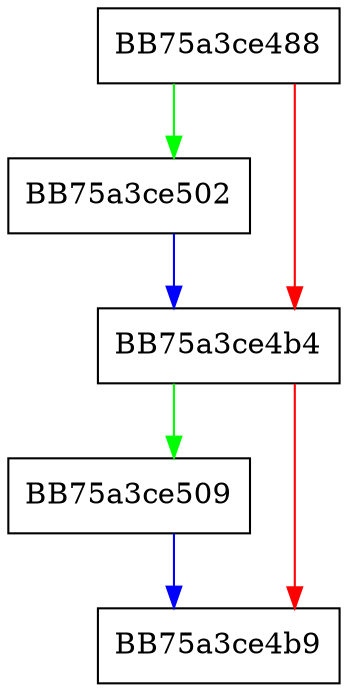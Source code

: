 digraph get_first_resource_ex {
  node [shape="box"];
  graph [splines=ortho];
  BB75a3ce488 -> BB75a3ce502 [color="green"];
  BB75a3ce488 -> BB75a3ce4b4 [color="red"];
  BB75a3ce4b4 -> BB75a3ce509 [color="green"];
  BB75a3ce4b4 -> BB75a3ce4b9 [color="red"];
  BB75a3ce502 -> BB75a3ce4b4 [color="blue"];
  BB75a3ce509 -> BB75a3ce4b9 [color="blue"];
}